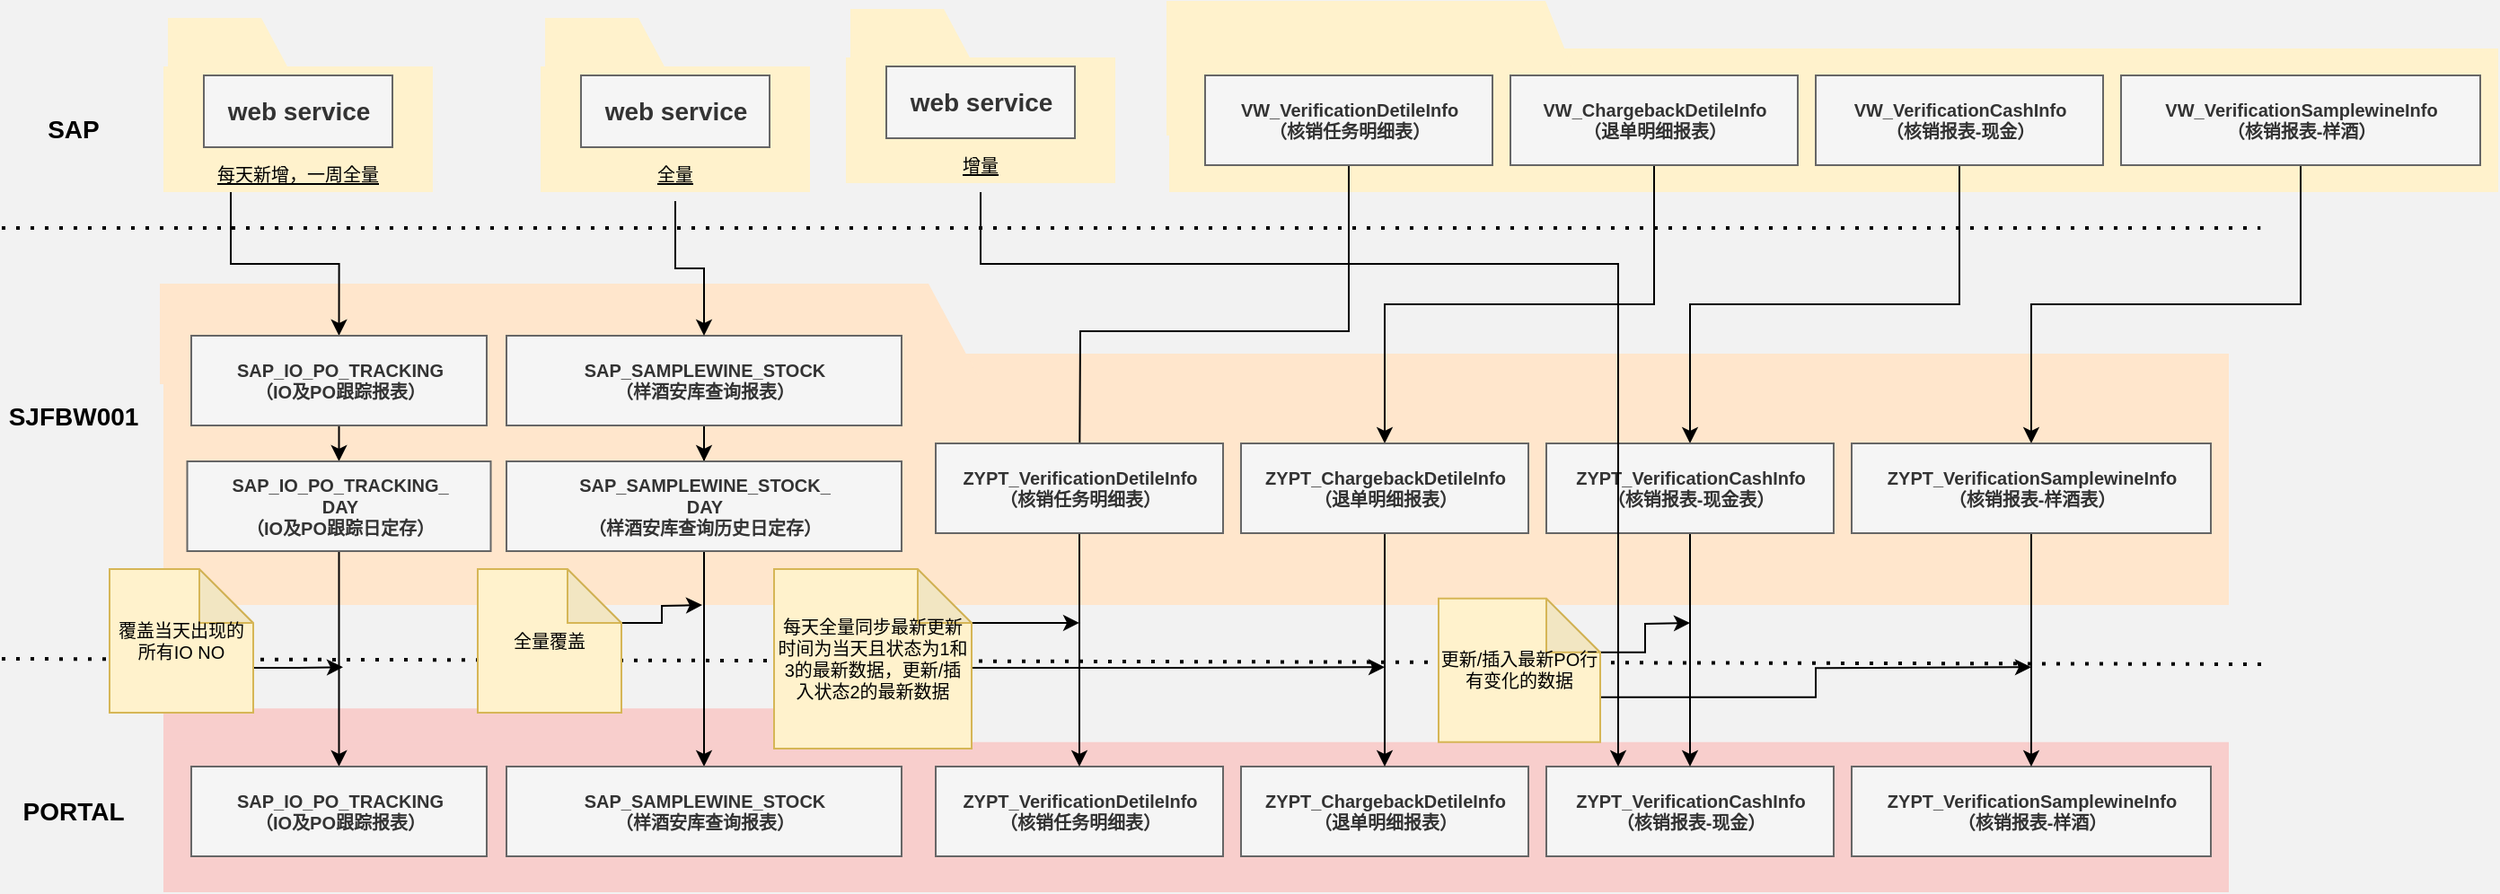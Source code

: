 <mxfile version="20.1.2" type="github">
  <diagram id="-zWPHJQYayK7DrnN_WTL" name="Page-1">
    <mxGraphModel dx="1022" dy="436" grid="1" gridSize="10" guides="1" tooltips="1" connect="1" arrows="1" fold="1" page="1" pageScale="1" pageWidth="827" pageHeight="1169" background="#F2F2F2" math="0" shadow="0">
      <root>
        <mxCell id="0" />
        <mxCell id="1" parent="0" />
        <mxCell id="2tfb3EqtFTx625eSX2Tw-120" value="" style="shape=ext;double=1;rounded=0;whiteSpace=wrap;html=1;shadow=0;sketch=0;fillColor=#fff2cc;strokeColor=none;" parent="1" vertex="1">
          <mxGeometry x="730" y="60" width="740" height="80" as="geometry" />
        </mxCell>
        <mxCell id="2tfb3EqtFTx625eSX2Tw-121" value="" style="shape=manualInput;whiteSpace=wrap;html=1;rounded=0;shadow=0;sketch=0;rotation=90;fillColor=#fff2cc;strokeColor=none;" parent="1" vertex="1">
          <mxGeometry x="811.5" y="-49.5" width="75" height="241" as="geometry" />
        </mxCell>
        <mxCell id="2tfb3EqtFTx625eSX2Tw-45" value="" style="shape=manualInput;whiteSpace=wrap;html=1;rounded=0;shadow=0;sketch=0;rotation=90;fillColor=#f8cecc;strokeColor=none;" parent="1" vertex="1">
          <mxGeometry x="347.63" y="250" width="57.25" height="412.5" as="geometry" />
        </mxCell>
        <mxCell id="2tfb3EqtFTx625eSX2Tw-46" value="" style="shape=ext;double=1;rounded=0;whiteSpace=wrap;html=1;shadow=0;sketch=0;fillColor=#f8cecc;strokeColor=none;" parent="1" vertex="1">
          <mxGeometry x="170" y="446.37" width="1150" height="83.63" as="geometry" />
        </mxCell>
        <mxCell id="2tfb3EqtFTx625eSX2Tw-33" value="" style="shape=ext;double=1;rounded=0;whiteSpace=wrap;html=1;shadow=0;sketch=0;fillColor=#ffe6cc;strokeColor=none;" parent="1" vertex="1">
          <mxGeometry x="170" y="230" width="1150" height="140" as="geometry" />
        </mxCell>
        <mxCell id="2tfb3EqtFTx625eSX2Tw-32" value="" style="shape=manualInput;whiteSpace=wrap;html=1;rounded=0;shadow=0;sketch=0;rotation=90;fillColor=#ffe6cc;strokeColor=none;" parent="1" vertex="1">
          <mxGeometry x="369" y="-10" width="56" height="458" as="geometry" />
        </mxCell>
        <mxCell id="2tfb3EqtFTx625eSX2Tw-132" style="edgeStyle=orthogonalEdgeStyle;rounded=0;orthogonalLoop=1;jettySize=auto;html=1;exitX=0.25;exitY=1;exitDx=0;exitDy=0;entryX=0.5;entryY=0;entryDx=0;entryDy=0;fontSize=10;" parent="1" source="2tfb3EqtFTx625eSX2Tw-5" target="2tfb3EqtFTx625eSX2Tw-36" edge="1">
          <mxGeometry relative="1" as="geometry" />
        </mxCell>
        <mxCell id="2tfb3EqtFTx625eSX2Tw-5" value="" style="shape=ext;double=1;rounded=0;whiteSpace=wrap;html=1;shadow=0;sketch=0;fillColor=#fff2cc;strokeColor=none;" parent="1" vertex="1">
          <mxGeometry x="170" y="70" width="150" height="70" as="geometry" />
        </mxCell>
        <mxCell id="2tfb3EqtFTx625eSX2Tw-20" value="" style="endArrow=none;dashed=1;html=1;dashPattern=1 3;strokeWidth=2;rounded=0;fontSize=14;" parent="1" edge="1">
          <mxGeometry width="50" height="50" relative="1" as="geometry">
            <mxPoint x="80" y="160" as="sourcePoint" />
            <mxPoint x="1337.619" y="160" as="targetPoint" />
          </mxGeometry>
        </mxCell>
        <mxCell id="2tfb3EqtFTx625eSX2Tw-21" value="SJFBW001" style="text;html=1;strokeColor=none;fillColor=none;align=center;verticalAlign=middle;whiteSpace=wrap;rounded=0;shadow=0;sketch=0;fontSize=14;fontStyle=1;horizontal=1;" parent="1" vertex="1">
          <mxGeometry x="90" y="250" width="60" height="30" as="geometry" />
        </mxCell>
        <mxCell id="2tfb3EqtFTx625eSX2Tw-30" value="PORTAL" style="text;html=1;strokeColor=none;fillColor=none;align=center;verticalAlign=middle;whiteSpace=wrap;rounded=0;shadow=0;sketch=0;fontSize=14;fontStyle=1" parent="1" vertex="1">
          <mxGeometry x="90" y="470" width="60" height="30" as="geometry" />
        </mxCell>
        <mxCell id="2tfb3EqtFTx625eSX2Tw-80" style="edgeStyle=orthogonalEdgeStyle;rounded=0;orthogonalLoop=1;jettySize=auto;html=1;exitX=0.5;exitY=1;exitDx=0;exitDy=0;entryX=0.5;entryY=0;entryDx=0;entryDy=0;fontSize=10;" parent="1" source="2tfb3EqtFTx625eSX2Tw-36" target="2tfb3EqtFTx625eSX2Tw-53" edge="1">
          <mxGeometry relative="1" as="geometry" />
        </mxCell>
        <mxCell id="2tfb3EqtFTx625eSX2Tw-36" value="SAP_IO_PO_TRACKING&lt;br&gt;（IO及PO跟踪报表）" style="text;html=1;fontSize=10;fontStyle=1;verticalAlign=middle;align=center;rounded=0;shadow=0;sketch=0;arcSize=12;strokeWidth=1;fillColor=#f5f5f5;strokeColor=#666666;fontColor=#333333;" parent="1" vertex="1">
          <mxGeometry x="185.5" y="220" width="164.5" height="50" as="geometry" />
        </mxCell>
        <mxCell id="2tfb3EqtFTx625eSX2Tw-37" value="SAP" style="text;html=1;strokeColor=none;fillColor=none;align=center;verticalAlign=middle;whiteSpace=wrap;rounded=0;shadow=0;sketch=0;fontSize=14;fontStyle=1" parent="1" vertex="1">
          <mxGeometry x="90" y="90" width="60" height="30" as="geometry" />
        </mxCell>
        <mxCell id="2tfb3EqtFTx625eSX2Tw-60" style="edgeStyle=orthogonalEdgeStyle;rounded=0;orthogonalLoop=1;jettySize=auto;html=1;exitX=0.5;exitY=1;exitDx=0;exitDy=0;fontSize=10;" parent="1" source="2tfb3EqtFTx625eSX2Tw-38" target="2tfb3EqtFTx625eSX2Tw-54" edge="1">
          <mxGeometry relative="1" as="geometry" />
        </mxCell>
        <mxCell id="2tfb3EqtFTx625eSX2Tw-38" value="SAP_SAMPLEWINE_STOCK&lt;br&gt;（样酒安库查询报表）" style="text;html=1;fontSize=10;fontStyle=1;verticalAlign=middle;align=center;rounded=0;shadow=0;sketch=0;arcSize=12;strokeWidth=1;fillColor=#f5f5f5;strokeColor=#666666;fontColor=#333333;" parent="1" vertex="1">
          <mxGeometry x="361" y="220" width="220" height="50" as="geometry" />
        </mxCell>
        <mxCell id="2tfb3EqtFTx625eSX2Tw-89" style="edgeStyle=orthogonalEdgeStyle;rounded=0;orthogonalLoop=1;jettySize=auto;html=1;exitX=0.5;exitY=1;exitDx=0;exitDy=0;entryX=0.5;entryY=0;entryDx=0;entryDy=0;fontSize=10;" parent="1" source="2tfb3EqtFTx625eSX2Tw-41" edge="1">
          <mxGeometry relative="1" as="geometry">
            <mxPoint x="680" y="310" as="targetPoint" />
          </mxGeometry>
        </mxCell>
        <mxCell id="2tfb3EqtFTx625eSX2Tw-41" value="VW_VerificationDetileInfo&lt;br&gt;（核销任务明细表）" style="text;html=1;fontSize=10;fontStyle=1;verticalAlign=middle;align=center;rounded=0;shadow=0;sketch=0;arcSize=12;strokeWidth=1;fillColor=#f5f5f5;strokeColor=#666666;fontColor=#333333;" parent="1" vertex="1">
          <mxGeometry x="750" y="75" width="160" height="50" as="geometry" />
        </mxCell>
        <mxCell id="2tfb3EqtFTx625eSX2Tw-111" style="edgeStyle=orthogonalEdgeStyle;rounded=0;orthogonalLoop=1;jettySize=auto;html=1;exitX=0.5;exitY=1;exitDx=0;exitDy=0;entryX=0.5;entryY=0;entryDx=0;entryDy=0;fontSize=10;" parent="1" source="2tfb3EqtFTx625eSX2Tw-42" target="2tfb3EqtFTx625eSX2Tw-103" edge="1">
          <mxGeometry relative="1" as="geometry" />
        </mxCell>
        <mxCell id="2tfb3EqtFTx625eSX2Tw-42" value="VW_ChargebackDetileInfo&lt;br&gt;（退单明细报表）" style="text;html=1;fontSize=10;fontStyle=1;verticalAlign=middle;align=center;rounded=0;shadow=0;sketch=0;arcSize=12;strokeWidth=1;fillColor=#f5f5f5;fontColor=#333333;strokeColor=#666666;" parent="1" vertex="1">
          <mxGeometry x="920" y="75" width="160" height="50" as="geometry" />
        </mxCell>
        <mxCell id="2tfb3EqtFTx625eSX2Tw-112" style="edgeStyle=orthogonalEdgeStyle;rounded=0;orthogonalLoop=1;jettySize=auto;html=1;exitX=0.5;exitY=1;exitDx=0;exitDy=0;entryX=0.5;entryY=0;entryDx=0;entryDy=0;fontSize=10;" parent="1" source="2tfb3EqtFTx625eSX2Tw-43" target="2tfb3EqtFTx625eSX2Tw-104" edge="1">
          <mxGeometry relative="1" as="geometry" />
        </mxCell>
        <mxCell id="2tfb3EqtFTx625eSX2Tw-43" value="VW_VerificationCashInfo&lt;br&gt;（核销报表-现金）" style="text;strokeColor=#666666;fillColor=#f5f5f5;html=1;fontSize=10;fontStyle=1;verticalAlign=middle;align=center;rounded=0;shadow=0;sketch=0;arcSize=12;strokeWidth=1;fontColor=#333333;" parent="1" vertex="1">
          <mxGeometry x="1090" y="75" width="160" height="50" as="geometry" />
        </mxCell>
        <mxCell id="2tfb3EqtFTx625eSX2Tw-113" style="edgeStyle=orthogonalEdgeStyle;rounded=0;orthogonalLoop=1;jettySize=auto;html=1;exitX=0.5;exitY=1;exitDx=0;exitDy=0;entryX=0.5;entryY=0;entryDx=0;entryDy=0;fontSize=10;" parent="1" source="2tfb3EqtFTx625eSX2Tw-44" target="2tfb3EqtFTx625eSX2Tw-105" edge="1">
          <mxGeometry relative="1" as="geometry" />
        </mxCell>
        <mxCell id="2tfb3EqtFTx625eSX2Tw-44" value="VW_VerificationSamplewineInfo&lt;br&gt;（核销报表-样酒）" style="text;strokeColor=#666666;fillColor=#f5f5f5;html=1;fontSize=10;fontStyle=1;verticalAlign=middle;align=center;rounded=0;shadow=0;sketch=0;arcSize=12;strokeWidth=1;fontColor=#333333;" parent="1" vertex="1">
          <mxGeometry x="1260" y="75" width="200" height="50" as="geometry" />
        </mxCell>
        <mxCell id="2tfb3EqtFTx625eSX2Tw-47" value="ZYPT_VerificationDetileInfo&lt;br&gt;（核销任务明细表）" style="text;html=1;fontSize=10;fontStyle=1;verticalAlign=middle;align=center;rounded=0;shadow=0;sketch=0;arcSize=12;strokeWidth=1;fillColor=#f5f5f5;strokeColor=#666666;fontColor=#333333;" parent="1" vertex="1">
          <mxGeometry x="600" y="460" width="160" height="50" as="geometry" />
        </mxCell>
        <mxCell id="2tfb3EqtFTx625eSX2Tw-49" value="ZYPT_ChargebackDetileInfo&lt;br&gt;（退单明细报表）" style="text;html=1;fontSize=10;fontStyle=1;verticalAlign=middle;align=center;rounded=0;shadow=0;sketch=0;arcSize=12;strokeWidth=1;fillColor=#f5f5f5;fontColor=#333333;strokeColor=#666666;" parent="1" vertex="1">
          <mxGeometry x="770" y="460" width="160" height="50" as="geometry" />
        </mxCell>
        <mxCell id="2tfb3EqtFTx625eSX2Tw-50" value="ZYPT_VerificationCashInfo&lt;br&gt;（核销报表-现金）" style="text;strokeColor=#666666;fillColor=#f5f5f5;html=1;fontSize=10;fontStyle=1;verticalAlign=middle;align=center;rounded=0;shadow=0;sketch=0;arcSize=12;strokeWidth=1;fontColor=#333333;" parent="1" vertex="1">
          <mxGeometry x="940" y="460" width="160" height="50" as="geometry" />
        </mxCell>
        <mxCell id="2tfb3EqtFTx625eSX2Tw-51" value="ZYPT_VerificationSamplewineInfo&lt;br&gt;（核销报表-样酒）" style="text;strokeColor=#666666;fillColor=#f5f5f5;html=1;fontSize=10;fontStyle=1;verticalAlign=middle;align=center;rounded=0;shadow=0;sketch=0;arcSize=12;strokeWidth=1;fontColor=#333333;" parent="1" vertex="1">
          <mxGeometry x="1110" y="460" width="200" height="50" as="geometry" />
        </mxCell>
        <mxCell id="2tfb3EqtFTx625eSX2Tw-52" value="" style="endArrow=none;dashed=1;html=1;dashPattern=1 3;strokeWidth=2;rounded=0;fontSize=14;startArrow=none;" parent="1" edge="1">
          <mxGeometry width="50" height="50" relative="1" as="geometry">
            <mxPoint x="80" y="400" as="sourcePoint" />
            <mxPoint x="1338" y="403" as="targetPoint" />
          </mxGeometry>
        </mxCell>
        <mxCell id="2tfb3EqtFTx625eSX2Tw-83" style="edgeStyle=orthogonalEdgeStyle;rounded=0;orthogonalLoop=1;jettySize=auto;html=1;exitX=0.5;exitY=1;exitDx=0;exitDy=0;entryX=0.5;entryY=0;entryDx=0;entryDy=0;fontSize=10;" parent="1" source="2tfb3EqtFTx625eSX2Tw-53" target="2tfb3EqtFTx625eSX2Tw-81" edge="1">
          <mxGeometry relative="1" as="geometry" />
        </mxCell>
        <mxCell id="2tfb3EqtFTx625eSX2Tw-53" value="SAP_IO_PO_TRACKING_&lt;br&gt;DAY&lt;br&gt;（IO及PO跟踪日定存）" style="text;html=1;fontSize=10;fontStyle=1;verticalAlign=middle;align=center;rounded=0;shadow=0;sketch=0;arcSize=12;strokeWidth=1;fillColor=#f5f5f5;strokeColor=#666666;fontColor=#333333;gradientColor=none;" parent="1" vertex="1">
          <mxGeometry x="183.25" y="290" width="169" height="50" as="geometry" />
        </mxCell>
        <mxCell id="2tfb3EqtFTx625eSX2Tw-85" style="edgeStyle=orthogonalEdgeStyle;rounded=0;orthogonalLoop=1;jettySize=auto;html=1;exitX=0.5;exitY=1;exitDx=0;exitDy=0;entryX=0.5;entryY=0;entryDx=0;entryDy=0;fontSize=10;" parent="1" source="2tfb3EqtFTx625eSX2Tw-54" target="2tfb3EqtFTx625eSX2Tw-84" edge="1">
          <mxGeometry relative="1" as="geometry" />
        </mxCell>
        <mxCell id="2tfb3EqtFTx625eSX2Tw-54" value="SAP_SAMPLEWINE_STOCK_&lt;br&gt;DAY&lt;br&gt;（样酒安库查询历史日定存）" style="text;html=1;fontSize=10;fontStyle=1;verticalAlign=middle;align=center;rounded=0;shadow=0;sketch=0;arcSize=12;strokeWidth=1;fillColor=#f5f5f5;strokeColor=#666666;fontColor=#333333;" parent="1" vertex="1">
          <mxGeometry x="361" y="290" width="220" height="50" as="geometry" />
        </mxCell>
        <mxCell id="2tfb3EqtFTx625eSX2Tw-100" style="edgeStyle=orthogonalEdgeStyle;rounded=0;orthogonalLoop=1;jettySize=auto;html=1;exitX=0;exitY=0;exitDx=90;exitDy=30;exitPerimeter=0;fontSize=10;" parent="1" source="2tfb3EqtFTx625eSX2Tw-70" edge="1">
          <mxGeometry relative="1" as="geometry">
            <mxPoint x="1020" y="380" as="targetPoint" />
          </mxGeometry>
        </mxCell>
        <mxCell id="2tfb3EqtFTx625eSX2Tw-101" style="edgeStyle=orthogonalEdgeStyle;rounded=0;orthogonalLoop=1;jettySize=auto;html=1;exitX=0;exitY=0;exitDx=90;exitDy=55;exitPerimeter=0;fontSize=10;" parent="1" source="2tfb3EqtFTx625eSX2Tw-70" edge="1">
          <mxGeometry relative="1" as="geometry">
            <mxPoint x="1210" y="404.647" as="targetPoint" />
          </mxGeometry>
        </mxCell>
        <mxCell id="2tfb3EqtFTx625eSX2Tw-70" value="更新/插入最新PO行有变化的数据" style="shape=note;whiteSpace=wrap;html=1;backgroundOutline=1;darkOpacity=0.05;rounded=0;shadow=0;sketch=0;fontSize=10;strokeColor=#d6b656;strokeWidth=1;fillColor=#fff2cc;" parent="1" vertex="1">
          <mxGeometry x="880" y="366.37" width="90" height="80" as="geometry" />
        </mxCell>
        <mxCell id="2tfb3EqtFTx625eSX2Tw-81" value="SAP_IO_PO_TRACKING&lt;br&gt;（IO及PO跟踪报表）" style="text;html=1;fontSize=10;fontStyle=1;verticalAlign=middle;align=center;rounded=0;shadow=0;sketch=0;arcSize=12;strokeWidth=1;fillColor=#f5f5f5;strokeColor=#666666;fontColor=#333333;" parent="1" vertex="1">
          <mxGeometry x="185.5" y="460" width="164.5" height="50" as="geometry" />
        </mxCell>
        <mxCell id="2tfb3EqtFTx625eSX2Tw-84" value="SAP_SAMPLEWINE_STOCK&lt;br&gt;（样酒安库查询报表）" style="text;html=1;fontSize=10;fontStyle=1;verticalAlign=middle;align=center;rounded=0;shadow=0;sketch=0;arcSize=12;strokeWidth=1;fillColor=#f5f5f5;strokeColor=#666666;fontColor=#333333;" parent="1" vertex="1">
          <mxGeometry x="361" y="460" width="220" height="50" as="geometry" />
        </mxCell>
        <mxCell id="2tfb3EqtFTx625eSX2Tw-94" style="edgeStyle=orthogonalEdgeStyle;rounded=0;orthogonalLoop=1;jettySize=auto;html=1;exitX=0;exitY=0;exitDx=80;exitDy=55;exitPerimeter=0;fontSize=10;" parent="1" source="2tfb3EqtFTx625eSX2Tw-91" edge="1">
          <mxGeometry relative="1" as="geometry">
            <mxPoint x="270" y="404.647" as="targetPoint" />
          </mxGeometry>
        </mxCell>
        <mxCell id="2tfb3EqtFTx625eSX2Tw-91" value="覆盖当天出现的所有IO NO" style="shape=note;whiteSpace=wrap;html=1;backgroundOutline=1;darkOpacity=0.05;rounded=0;shadow=0;sketch=0;fontSize=10;strokeColor=#d6b656;strokeWidth=1;fillColor=#fff2cc;" parent="1" vertex="1">
          <mxGeometry x="140" y="350" width="80" height="80" as="geometry" />
        </mxCell>
        <mxCell id="2tfb3EqtFTx625eSX2Tw-98" style="edgeStyle=orthogonalEdgeStyle;rounded=0;orthogonalLoop=1;jettySize=auto;html=1;exitX=0;exitY=0;exitDx=80;exitDy=30;exitPerimeter=0;fontSize=10;" parent="1" source="2tfb3EqtFTx625eSX2Tw-97" edge="1">
          <mxGeometry relative="1" as="geometry">
            <mxPoint x="680" y="379.941" as="targetPoint" />
          </mxGeometry>
        </mxCell>
        <mxCell id="2tfb3EqtFTx625eSX2Tw-99" style="edgeStyle=orthogonalEdgeStyle;rounded=0;orthogonalLoop=1;jettySize=auto;html=1;exitX=0;exitY=0;exitDx=80;exitDy=55;exitPerimeter=0;fontSize=10;" parent="1" source="2tfb3EqtFTx625eSX2Tw-97" edge="1">
          <mxGeometry relative="1" as="geometry">
            <mxPoint x="850" y="404.647" as="targetPoint" />
          </mxGeometry>
        </mxCell>
        <mxCell id="2tfb3EqtFTx625eSX2Tw-97" value="每天全量同步最新更新时间为当天且状态为1和3的最新数据，更新/插入状态2的最新数据" style="shape=note;whiteSpace=wrap;html=1;backgroundOutline=1;darkOpacity=0.05;rounded=0;shadow=0;sketch=0;fontSize=10;strokeColor=#d6b656;strokeWidth=1;fillColor=#fff2cc;" parent="1" vertex="1">
          <mxGeometry x="510" y="350" width="110" height="100" as="geometry" />
        </mxCell>
        <mxCell id="2tfb3EqtFTx625eSX2Tw-106" style="edgeStyle=orthogonalEdgeStyle;rounded=0;orthogonalLoop=1;jettySize=auto;html=1;exitX=0.5;exitY=1;exitDx=0;exitDy=0;entryX=0.5;entryY=0;entryDx=0;entryDy=0;fontSize=10;" parent="1" source="2tfb3EqtFTx625eSX2Tw-102" target="2tfb3EqtFTx625eSX2Tw-47" edge="1">
          <mxGeometry relative="1" as="geometry" />
        </mxCell>
        <mxCell id="2tfb3EqtFTx625eSX2Tw-102" value="ZYPT_VerificationDetileInfo&lt;br&gt;（核销任务明细表）" style="text;html=1;fontSize=10;fontStyle=1;verticalAlign=middle;align=center;rounded=0;shadow=0;sketch=0;arcSize=12;strokeWidth=1;fillColor=#f5f5f5;strokeColor=#666666;fontColor=#333333;" parent="1" vertex="1">
          <mxGeometry x="600" y="280" width="160" height="50" as="geometry" />
        </mxCell>
        <mxCell id="2tfb3EqtFTx625eSX2Tw-107" style="edgeStyle=orthogonalEdgeStyle;rounded=0;orthogonalLoop=1;jettySize=auto;html=1;exitX=0.5;exitY=1;exitDx=0;exitDy=0;entryX=0.5;entryY=0;entryDx=0;entryDy=0;fontSize=10;" parent="1" source="2tfb3EqtFTx625eSX2Tw-103" target="2tfb3EqtFTx625eSX2Tw-49" edge="1">
          <mxGeometry relative="1" as="geometry" />
        </mxCell>
        <mxCell id="2tfb3EqtFTx625eSX2Tw-103" value="ZYPT_ChargebackDetileInfo&lt;br&gt;（退单明细报表）" style="text;html=1;fontSize=10;fontStyle=1;verticalAlign=middle;align=center;rounded=0;shadow=0;sketch=0;arcSize=12;strokeWidth=1;fillColor=#f5f5f5;fontColor=#333333;strokeColor=#666666;" parent="1" vertex="1">
          <mxGeometry x="770" y="280" width="160" height="50" as="geometry" />
        </mxCell>
        <mxCell id="2tfb3EqtFTx625eSX2Tw-114" style="edgeStyle=orthogonalEdgeStyle;rounded=0;orthogonalLoop=1;jettySize=auto;html=1;exitX=0.5;exitY=1;exitDx=0;exitDy=0;entryX=0.5;entryY=0;entryDx=0;entryDy=0;fontSize=10;" parent="1" source="2tfb3EqtFTx625eSX2Tw-104" target="2tfb3EqtFTx625eSX2Tw-50" edge="1">
          <mxGeometry relative="1" as="geometry" />
        </mxCell>
        <mxCell id="2tfb3EqtFTx625eSX2Tw-104" value="ZYPT_VerificationCashInfo&lt;br&gt;（核销报表-现金表）" style="text;strokeColor=#666666;fillColor=#f5f5f5;html=1;fontSize=10;fontStyle=1;verticalAlign=middle;align=center;rounded=0;shadow=0;sketch=0;arcSize=12;strokeWidth=1;fontColor=#333333;" parent="1" vertex="1">
          <mxGeometry x="940" y="280" width="160" height="50" as="geometry" />
        </mxCell>
        <mxCell id="2tfb3EqtFTx625eSX2Tw-110" style="edgeStyle=orthogonalEdgeStyle;rounded=0;orthogonalLoop=1;jettySize=auto;html=1;exitX=0.5;exitY=1;exitDx=0;exitDy=0;entryX=0.5;entryY=0;entryDx=0;entryDy=0;fontSize=10;" parent="1" source="2tfb3EqtFTx625eSX2Tw-105" target="2tfb3EqtFTx625eSX2Tw-51" edge="1">
          <mxGeometry relative="1" as="geometry" />
        </mxCell>
        <mxCell id="2tfb3EqtFTx625eSX2Tw-105" value="ZYPT_VerificationSamplewineInfo&lt;br&gt;（核销报表-样酒表）" style="text;strokeColor=#666666;fillColor=#f5f5f5;html=1;fontSize=10;fontStyle=1;verticalAlign=middle;align=center;rounded=0;shadow=0;sketch=0;arcSize=12;strokeWidth=1;fontColor=#333333;" parent="1" vertex="1">
          <mxGeometry x="1110" y="280" width="200" height="50" as="geometry" />
        </mxCell>
        <mxCell id="2tfb3EqtFTx625eSX2Tw-116" value="每天新增，一周全量" style="text;html=1;strokeColor=none;fillColor=none;align=center;verticalAlign=middle;whiteSpace=wrap;rounded=0;shadow=0;sketch=0;fontSize=10;fontStyle=4" parent="1" vertex="1">
          <mxGeometry x="180" y="115" width="130" height="30" as="geometry" />
        </mxCell>
        <mxCell id="2tfb3EqtFTx625eSX2Tw-119" value="" style="shape=manualInput;whiteSpace=wrap;html=1;rounded=0;shadow=0;sketch=0;rotation=90;fillColor=#fff2cc;strokeColor=none;" parent="1" vertex="1">
          <mxGeometry x="185.5" y="30" width="56" height="82" as="geometry" />
        </mxCell>
        <mxCell id="2tfb3EqtFTx625eSX2Tw-19" value="web service" style="text;strokeColor=#666666;fillColor=#f5f5f5;html=1;fontSize=14;fontStyle=1;verticalAlign=middle;align=center;rounded=0;shadow=0;sketch=0;arcSize=12;strokeWidth=1;fontColor=#333333;" parent="1" vertex="1">
          <mxGeometry x="192.5" y="75" width="105" height="40" as="geometry" />
        </mxCell>
        <mxCell id="2tfb3EqtFTx625eSX2Tw-131" style="edgeStyle=orthogonalEdgeStyle;rounded=0;orthogonalLoop=1;jettySize=auto;html=1;exitX=0;exitY=0;exitDx=80;exitDy=30;exitPerimeter=0;fontSize=10;" parent="1" source="2tfb3EqtFTx625eSX2Tw-130" edge="1">
          <mxGeometry relative="1" as="geometry">
            <mxPoint x="470" y="370.0" as="targetPoint" />
          </mxGeometry>
        </mxCell>
        <mxCell id="2tfb3EqtFTx625eSX2Tw-130" value="全量覆盖" style="shape=note;whiteSpace=wrap;html=1;backgroundOutline=1;darkOpacity=0.05;rounded=0;shadow=0;sketch=0;fontSize=10;strokeColor=#d6b656;strokeWidth=1;fillColor=#fff2cc;" parent="1" vertex="1">
          <mxGeometry x="345" y="350" width="80" height="80" as="geometry" />
        </mxCell>
        <mxCell id="2tfb3EqtFTx625eSX2Tw-138" value="" style="shape=ext;double=1;rounded=0;whiteSpace=wrap;html=1;shadow=0;sketch=0;fillColor=#fff2cc;strokeColor=none;" parent="1" vertex="1">
          <mxGeometry x="380" y="70" width="150" height="70" as="geometry" />
        </mxCell>
        <mxCell id="2tfb3EqtFTx625eSX2Tw-142" style="edgeStyle=orthogonalEdgeStyle;rounded=0;orthogonalLoop=1;jettySize=auto;html=1;exitX=0.5;exitY=1;exitDx=0;exitDy=0;entryX=0.5;entryY=0;entryDx=0;entryDy=0;fontSize=10;" parent="1" source="2tfb3EqtFTx625eSX2Tw-139" target="2tfb3EqtFTx625eSX2Tw-38" edge="1">
          <mxGeometry relative="1" as="geometry" />
        </mxCell>
        <mxCell id="2tfb3EqtFTx625eSX2Tw-139" value="全量" style="text;html=1;strokeColor=none;fillColor=none;align=center;verticalAlign=middle;whiteSpace=wrap;rounded=0;shadow=0;sketch=0;fontSize=10;fontStyle=4" parent="1" vertex="1">
          <mxGeometry x="390" y="115" width="130" height="30" as="geometry" />
        </mxCell>
        <mxCell id="2tfb3EqtFTx625eSX2Tw-140" value="" style="shape=manualInput;whiteSpace=wrap;html=1;rounded=0;shadow=0;sketch=0;rotation=90;fillColor=#fff2cc;strokeColor=none;" parent="1" vertex="1">
          <mxGeometry x="395.5" y="30" width="56" height="82" as="geometry" />
        </mxCell>
        <mxCell id="2tfb3EqtFTx625eSX2Tw-141" value="web service" style="text;strokeColor=#666666;fillColor=#f5f5f5;html=1;fontSize=14;fontStyle=1;verticalAlign=middle;align=center;rounded=0;shadow=0;sketch=0;arcSize=12;strokeWidth=1;fontColor=#333333;" parent="1" vertex="1">
          <mxGeometry x="402.5" y="75" width="105" height="40" as="geometry" />
        </mxCell>
        <mxCell id="6PVdMBCOeRVRSPauYsi6-1" value="" style="shape=ext;double=1;rounded=0;whiteSpace=wrap;html=1;shadow=0;sketch=0;fillColor=#fff2cc;strokeColor=none;" vertex="1" parent="1">
          <mxGeometry x="550" y="65" width="150" height="70" as="geometry" />
        </mxCell>
        <mxCell id="6PVdMBCOeRVRSPauYsi6-7" style="edgeStyle=orthogonalEdgeStyle;rounded=0;orthogonalLoop=1;jettySize=auto;html=1;exitX=0.5;exitY=1;exitDx=0;exitDy=0;entryX=0.25;entryY=0;entryDx=0;entryDy=0;" edge="1" parent="1" source="6PVdMBCOeRVRSPauYsi6-2" target="2tfb3EqtFTx625eSX2Tw-50">
          <mxGeometry relative="1" as="geometry">
            <Array as="points">
              <mxPoint x="625" y="180" />
              <mxPoint x="980" y="180" />
            </Array>
          </mxGeometry>
        </mxCell>
        <mxCell id="6PVdMBCOeRVRSPauYsi6-2" value="增量" style="text;html=1;strokeColor=none;fillColor=none;align=center;verticalAlign=middle;whiteSpace=wrap;rounded=0;shadow=0;sketch=0;fontSize=10;fontStyle=4" vertex="1" parent="1">
          <mxGeometry x="560" y="110" width="130" height="30" as="geometry" />
        </mxCell>
        <mxCell id="6PVdMBCOeRVRSPauYsi6-3" value="" style="shape=manualInput;whiteSpace=wrap;html=1;rounded=0;shadow=0;sketch=0;rotation=90;fillColor=#fff2cc;strokeColor=none;" vertex="1" parent="1">
          <mxGeometry x="565.5" y="25" width="56" height="82" as="geometry" />
        </mxCell>
        <mxCell id="6PVdMBCOeRVRSPauYsi6-4" value="web service" style="text;strokeColor=#666666;fillColor=#f5f5f5;html=1;fontSize=14;fontStyle=1;verticalAlign=middle;align=center;rounded=0;shadow=0;sketch=0;arcSize=12;strokeWidth=1;fontColor=#333333;" vertex="1" parent="1">
          <mxGeometry x="572.5" y="70" width="105" height="40" as="geometry" />
        </mxCell>
      </root>
    </mxGraphModel>
  </diagram>
</mxfile>

